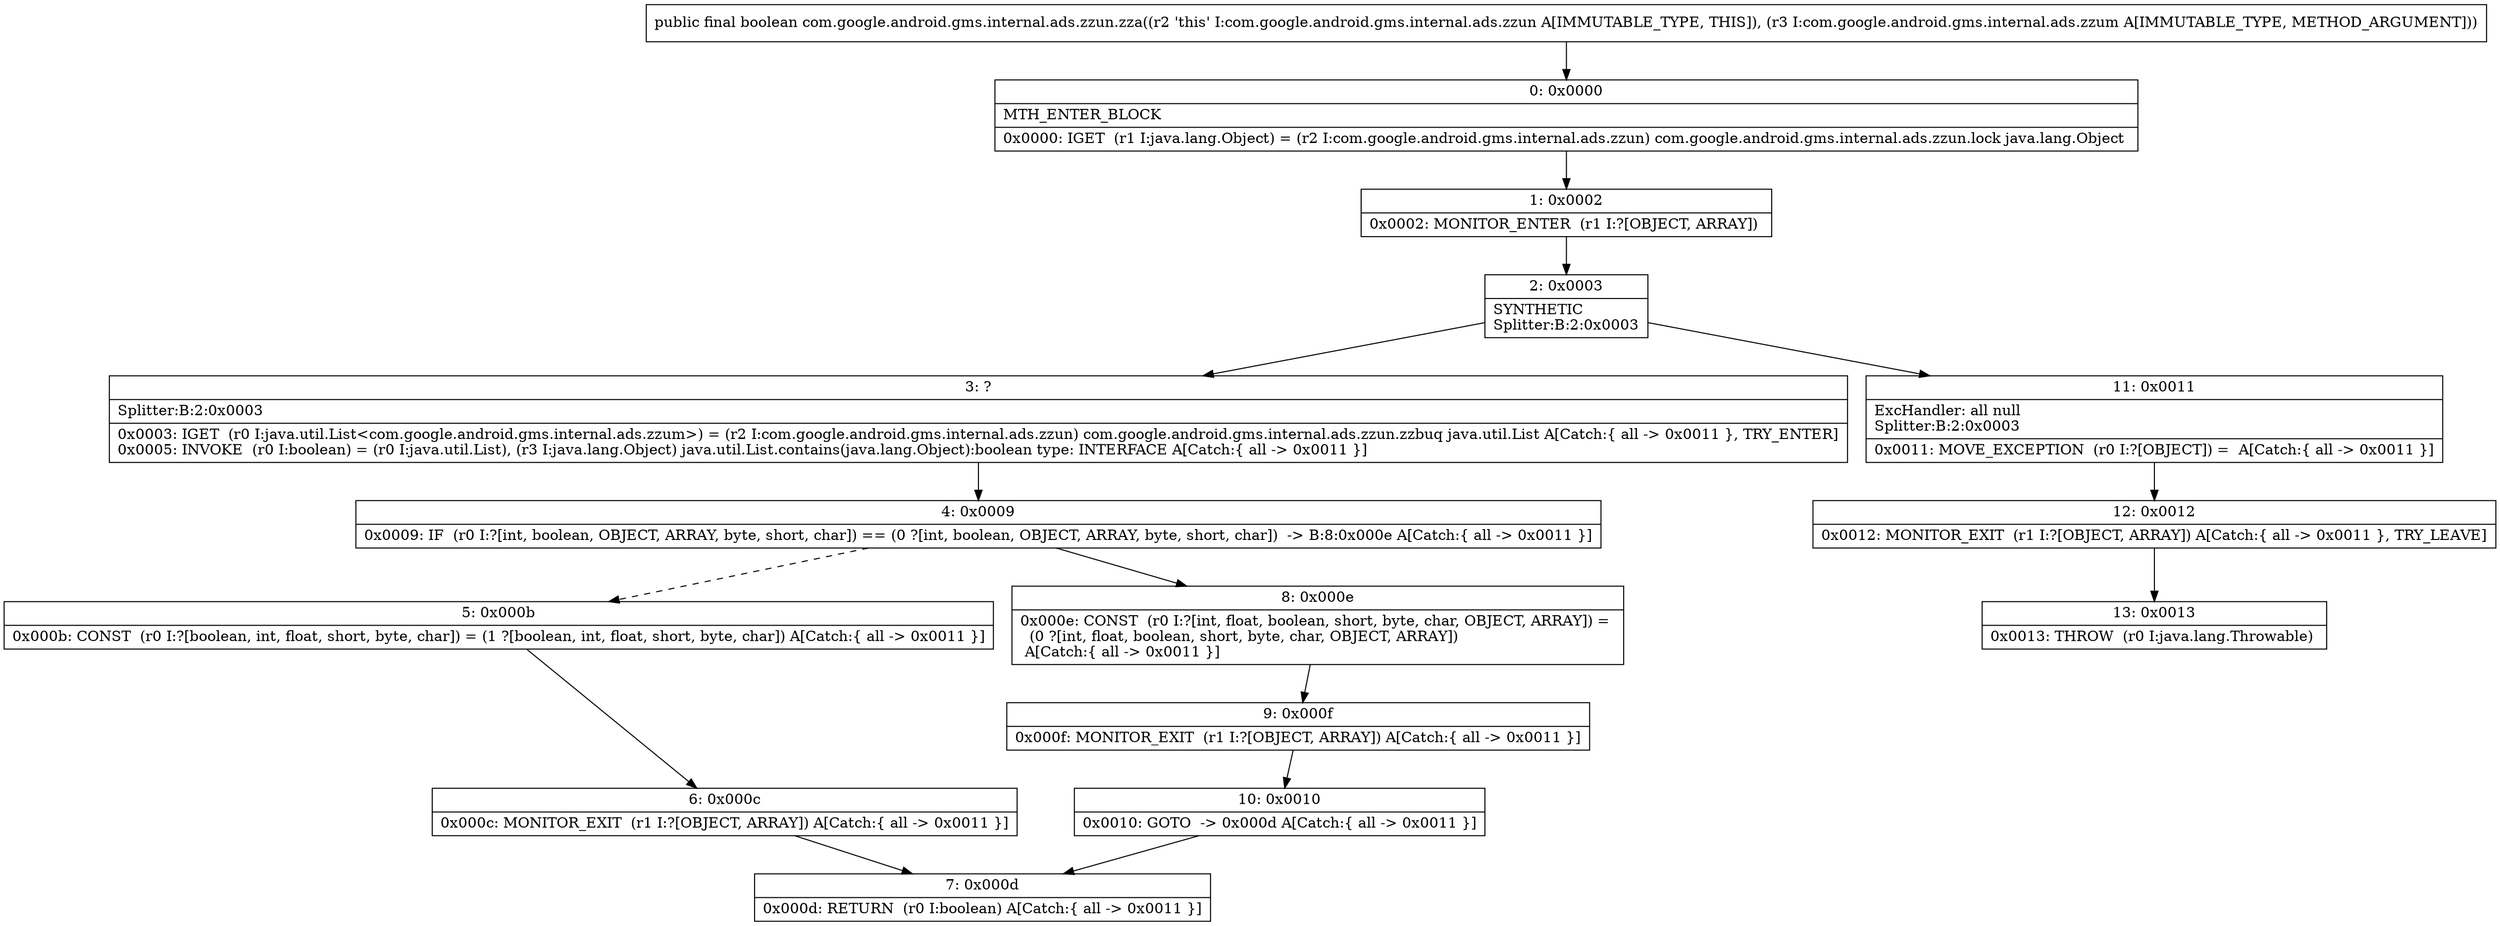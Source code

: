 digraph "CFG forcom.google.android.gms.internal.ads.zzun.zza(Lcom\/google\/android\/gms\/internal\/ads\/zzum;)Z" {
Node_0 [shape=record,label="{0\:\ 0x0000|MTH_ENTER_BLOCK\l|0x0000: IGET  (r1 I:java.lang.Object) = (r2 I:com.google.android.gms.internal.ads.zzun) com.google.android.gms.internal.ads.zzun.lock java.lang.Object \l}"];
Node_1 [shape=record,label="{1\:\ 0x0002|0x0002: MONITOR_ENTER  (r1 I:?[OBJECT, ARRAY]) \l}"];
Node_2 [shape=record,label="{2\:\ 0x0003|SYNTHETIC\lSplitter:B:2:0x0003\l}"];
Node_3 [shape=record,label="{3\:\ ?|Splitter:B:2:0x0003\l|0x0003: IGET  (r0 I:java.util.List\<com.google.android.gms.internal.ads.zzum\>) = (r2 I:com.google.android.gms.internal.ads.zzun) com.google.android.gms.internal.ads.zzun.zzbuq java.util.List A[Catch:\{ all \-\> 0x0011 \}, TRY_ENTER]\l0x0005: INVOKE  (r0 I:boolean) = (r0 I:java.util.List), (r3 I:java.lang.Object) java.util.List.contains(java.lang.Object):boolean type: INTERFACE A[Catch:\{ all \-\> 0x0011 \}]\l}"];
Node_4 [shape=record,label="{4\:\ 0x0009|0x0009: IF  (r0 I:?[int, boolean, OBJECT, ARRAY, byte, short, char]) == (0 ?[int, boolean, OBJECT, ARRAY, byte, short, char])  \-\> B:8:0x000e A[Catch:\{ all \-\> 0x0011 \}]\l}"];
Node_5 [shape=record,label="{5\:\ 0x000b|0x000b: CONST  (r0 I:?[boolean, int, float, short, byte, char]) = (1 ?[boolean, int, float, short, byte, char]) A[Catch:\{ all \-\> 0x0011 \}]\l}"];
Node_6 [shape=record,label="{6\:\ 0x000c|0x000c: MONITOR_EXIT  (r1 I:?[OBJECT, ARRAY]) A[Catch:\{ all \-\> 0x0011 \}]\l}"];
Node_7 [shape=record,label="{7\:\ 0x000d|0x000d: RETURN  (r0 I:boolean) A[Catch:\{ all \-\> 0x0011 \}]\l}"];
Node_8 [shape=record,label="{8\:\ 0x000e|0x000e: CONST  (r0 I:?[int, float, boolean, short, byte, char, OBJECT, ARRAY]) = \l  (0 ?[int, float, boolean, short, byte, char, OBJECT, ARRAY])\l A[Catch:\{ all \-\> 0x0011 \}]\l}"];
Node_9 [shape=record,label="{9\:\ 0x000f|0x000f: MONITOR_EXIT  (r1 I:?[OBJECT, ARRAY]) A[Catch:\{ all \-\> 0x0011 \}]\l}"];
Node_10 [shape=record,label="{10\:\ 0x0010|0x0010: GOTO  \-\> 0x000d A[Catch:\{ all \-\> 0x0011 \}]\l}"];
Node_11 [shape=record,label="{11\:\ 0x0011|ExcHandler: all null\lSplitter:B:2:0x0003\l|0x0011: MOVE_EXCEPTION  (r0 I:?[OBJECT]) =  A[Catch:\{ all \-\> 0x0011 \}]\l}"];
Node_12 [shape=record,label="{12\:\ 0x0012|0x0012: MONITOR_EXIT  (r1 I:?[OBJECT, ARRAY]) A[Catch:\{ all \-\> 0x0011 \}, TRY_LEAVE]\l}"];
Node_13 [shape=record,label="{13\:\ 0x0013|0x0013: THROW  (r0 I:java.lang.Throwable) \l}"];
MethodNode[shape=record,label="{public final boolean com.google.android.gms.internal.ads.zzun.zza((r2 'this' I:com.google.android.gms.internal.ads.zzun A[IMMUTABLE_TYPE, THIS]), (r3 I:com.google.android.gms.internal.ads.zzum A[IMMUTABLE_TYPE, METHOD_ARGUMENT])) }"];
MethodNode -> Node_0;
Node_0 -> Node_1;
Node_1 -> Node_2;
Node_2 -> Node_3;
Node_2 -> Node_11;
Node_3 -> Node_4;
Node_4 -> Node_5[style=dashed];
Node_4 -> Node_8;
Node_5 -> Node_6;
Node_6 -> Node_7;
Node_8 -> Node_9;
Node_9 -> Node_10;
Node_10 -> Node_7;
Node_11 -> Node_12;
Node_12 -> Node_13;
}

